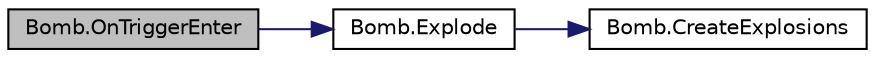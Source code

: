 digraph "Bomb.OnTriggerEnter"
{
 // LATEX_PDF_SIZE
  edge [fontname="Helvetica",fontsize="10",labelfontname="Helvetica",labelfontsize="10"];
  node [fontname="Helvetica",fontsize="10",shape=record];
  rankdir="LR";
  Node1 [label="Bomb.OnTriggerEnter",height=0.2,width=0.4,color="black", fillcolor="grey75", style="filled", fontcolor="black",tooltip="OnTriggerEnter() se usa para detectar si otra explosion toca la bomba."];
  Node1 -> Node2 [color="midnightblue",fontsize="10",style="solid",fontname="Helvetica"];
  Node2 [label="Bomb.Explode",height=0.2,width=0.4,color="black", fillcolor="white", style="filled",URL="$class_bomb.html#a6b5b1e0131287a0d455dd21fb40b8470",tooltip="Explode() es invocado para instanciar explosiones en el juego."];
  Node2 -> Node3 [color="midnightblue",fontsize="10",style="solid",fontname="Helvetica"];
  Node3 [label="Bomb.CreateExplosions",height=0.2,width=0.4,color="black", fillcolor="white", style="filled",URL="$class_bomb.html#a829fb41bafd6024642f33a38061a477e",tooltip="CreateExplosions() es un algoritmo dedicado la creacion de las explosiones."];
}
